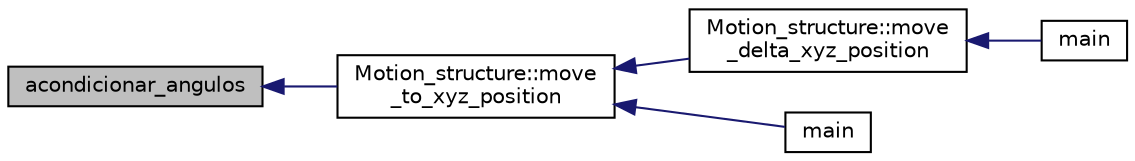 digraph "acondicionar_angulos"
{
  edge [fontname="Helvetica",fontsize="10",labelfontname="Helvetica",labelfontsize="10"];
  node [fontname="Helvetica",fontsize="10",shape=record];
  rankdir="LR";
  Node1 [label="acondicionar_angulos",height=0.2,width=0.4,color="black", fillcolor="grey75", style="filled" fontcolor="black"];
  Node1 -> Node2 [dir="back",color="midnightblue",fontsize="10",style="solid",fontname="Helvetica"];
  Node2 [label="Motion_structure::move\l_to_xyz_position",height=0.2,width=0.4,color="black", fillcolor="white", style="filled",URL="$class_motion__structure.html#a26174f629c57c614bd5d5f96e8ef32eb"];
  Node2 -> Node3 [dir="back",color="midnightblue",fontsize="10",style="solid",fontname="Helvetica"];
  Node3 [label="Motion_structure::move\l_delta_xyz_position",height=0.2,width=0.4,color="black", fillcolor="white", style="filled",URL="$class_motion__structure.html#a34d89e582551b6bcc4ba503e96ae1300"];
  Node3 -> Node4 [dir="back",color="midnightblue",fontsize="10",style="solid",fontname="Helvetica"];
  Node4 [label="main",height=0.2,width=0.4,color="black", fillcolor="white", style="filled",URL="$brazo_8cpp.html#a0ddf1224851353fc92bfbff6f499fa97"];
  Node2 -> Node5 [dir="back",color="midnightblue",fontsize="10",style="solid",fontname="Helvetica"];
  Node5 [label="main",height=0.2,width=0.4,color="black", fillcolor="white", style="filled",URL="$test_8cpp.html#ae66f6b31b5ad750f1fe042a706a4e3d4"];
}
